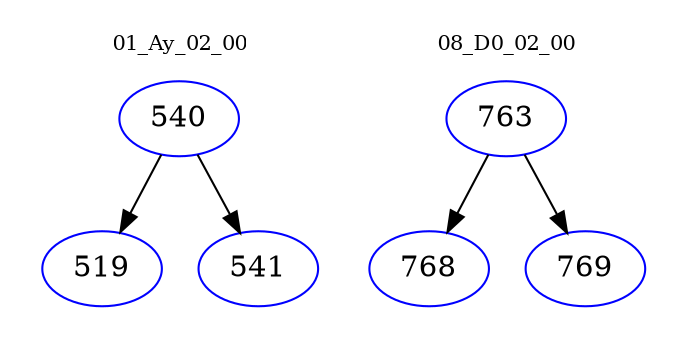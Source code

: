 digraph{
subgraph cluster_0 {
color = white
label = "01_Ay_02_00";
fontsize=10;
T0_540 [label="540", color="blue"]
T0_540 -> T0_519 [color="black"]
T0_519 [label="519", color="blue"]
T0_540 -> T0_541 [color="black"]
T0_541 [label="541", color="blue"]
}
subgraph cluster_1 {
color = white
label = "08_D0_02_00";
fontsize=10;
T1_763 [label="763", color="blue"]
T1_763 -> T1_768 [color="black"]
T1_768 [label="768", color="blue"]
T1_763 -> T1_769 [color="black"]
T1_769 [label="769", color="blue"]
}
}
